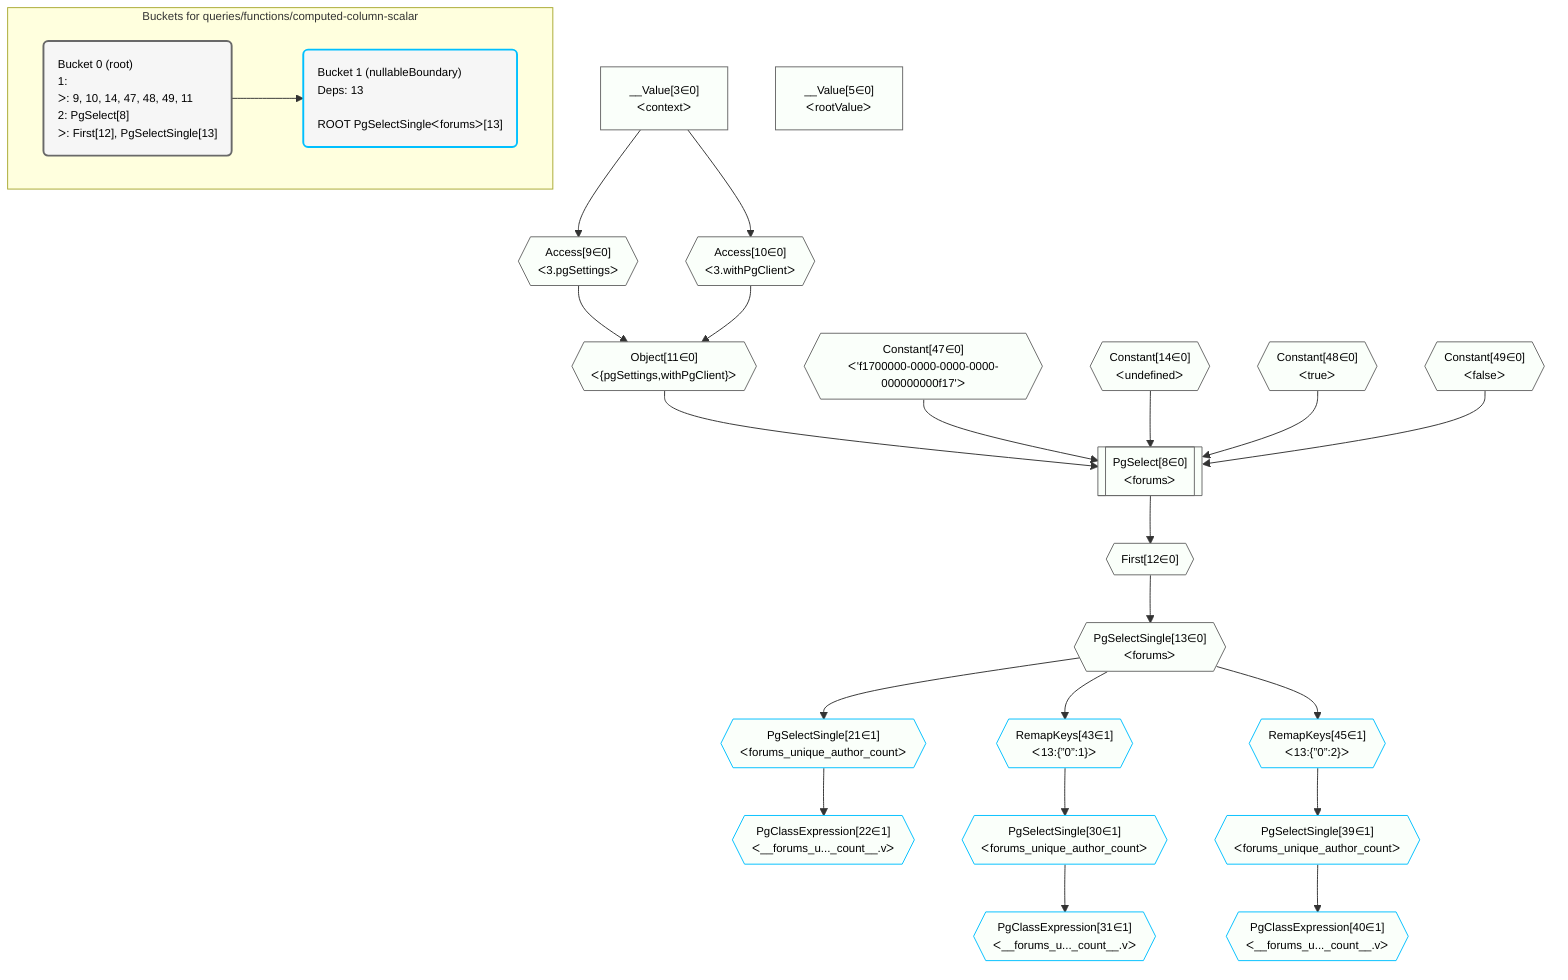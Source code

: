 %%{init: {'themeVariables': { 'fontSize': '12px'}}}%%
graph TD
    classDef path fill:#eee,stroke:#000,color:#000
    classDef plan fill:#fff,stroke-width:1px,color:#000
    classDef itemplan fill:#fff,stroke-width:2px,color:#000
    classDef unbatchedplan fill:#dff,stroke-width:1px,color:#000
    classDef sideeffectplan fill:#fcc,stroke-width:2px,color:#000
    classDef bucket fill:#f6f6f6,color:#000,stroke-width:2px,text-align:left


    %% plan dependencies
    PgSelect8[["PgSelect[8∈0]<br />ᐸforumsᐳ"]]:::plan
    Object11{{"Object[11∈0]<br />ᐸ{pgSettings,withPgClient}ᐳ"}}:::plan
    Constant47{{"Constant[47∈0]<br />ᐸ'f1700000-0000-0000-0000-000000000f17'ᐳ"}}:::plan
    Constant14{{"Constant[14∈0]<br />ᐸundefinedᐳ"}}:::plan
    Constant48{{"Constant[48∈0]<br />ᐸtrueᐳ"}}:::plan
    Constant49{{"Constant[49∈0]<br />ᐸfalseᐳ"}}:::plan
    Object11 & Constant47 & Constant14 & Constant48 & Constant49 --> PgSelect8
    Access9{{"Access[9∈0]<br />ᐸ3.pgSettingsᐳ"}}:::plan
    Access10{{"Access[10∈0]<br />ᐸ3.withPgClientᐳ"}}:::plan
    Access9 & Access10 --> Object11
    __Value3["__Value[3∈0]<br />ᐸcontextᐳ"]:::plan
    __Value3 --> Access9
    __Value3 --> Access10
    First12{{"First[12∈0]"}}:::plan
    PgSelect8 --> First12
    PgSelectSingle13{{"PgSelectSingle[13∈0]<br />ᐸforumsᐳ"}}:::plan
    First12 --> PgSelectSingle13
    __Value5["__Value[5∈0]<br />ᐸrootValueᐳ"]:::plan
    PgSelectSingle21{{"PgSelectSingle[21∈1]<br />ᐸforums_unique_author_countᐳ"}}:::plan
    PgSelectSingle13 --> PgSelectSingle21
    PgClassExpression22{{"PgClassExpression[22∈1]<br />ᐸ__forums_u..._count__.vᐳ"}}:::plan
    PgSelectSingle21 --> PgClassExpression22
    PgSelectSingle30{{"PgSelectSingle[30∈1]<br />ᐸforums_unique_author_countᐳ"}}:::plan
    RemapKeys43{{"RemapKeys[43∈1]<br />ᐸ13:{”0”:1}ᐳ"}}:::plan
    RemapKeys43 --> PgSelectSingle30
    PgClassExpression31{{"PgClassExpression[31∈1]<br />ᐸ__forums_u..._count__.vᐳ"}}:::plan
    PgSelectSingle30 --> PgClassExpression31
    PgSelectSingle39{{"PgSelectSingle[39∈1]<br />ᐸforums_unique_author_countᐳ"}}:::plan
    RemapKeys45{{"RemapKeys[45∈1]<br />ᐸ13:{”0”:2}ᐳ"}}:::plan
    RemapKeys45 --> PgSelectSingle39
    PgClassExpression40{{"PgClassExpression[40∈1]<br />ᐸ__forums_u..._count__.vᐳ"}}:::plan
    PgSelectSingle39 --> PgClassExpression40
    PgSelectSingle13 --> RemapKeys43
    PgSelectSingle13 --> RemapKeys45

    %% define steps

    subgraph "Buckets for queries/functions/computed-column-scalar"
    Bucket0("Bucket 0 (root)<br />1: <br />ᐳ: 9, 10, 14, 47, 48, 49, 11<br />2: PgSelect[8]<br />ᐳ: First[12], PgSelectSingle[13]"):::bucket
    classDef bucket0 stroke:#696969
    class Bucket0,__Value3,__Value5,PgSelect8,Access9,Access10,Object11,First12,PgSelectSingle13,Constant14,Constant47,Constant48,Constant49 bucket0
    Bucket1("Bucket 1 (nullableBoundary)<br />Deps: 13<br /><br />ROOT PgSelectSingleᐸforumsᐳ[13]"):::bucket
    classDef bucket1 stroke:#00bfff
    class Bucket1,PgSelectSingle21,PgClassExpression22,PgSelectSingle30,PgClassExpression31,PgSelectSingle39,PgClassExpression40,RemapKeys43,RemapKeys45 bucket1
    Bucket0 --> Bucket1
    classDef unary fill:#fafffa,borderWidth:8px
    class PgSelect8,Object11,Access9,Access10,First12,PgSelectSingle13,__Value3,__Value5,Constant14,Constant47,Constant48,Constant49,PgSelectSingle21,PgClassExpression22,PgSelectSingle30,PgClassExpression31,PgSelectSingle39,PgClassExpression40,RemapKeys43,RemapKeys45 unary
    end